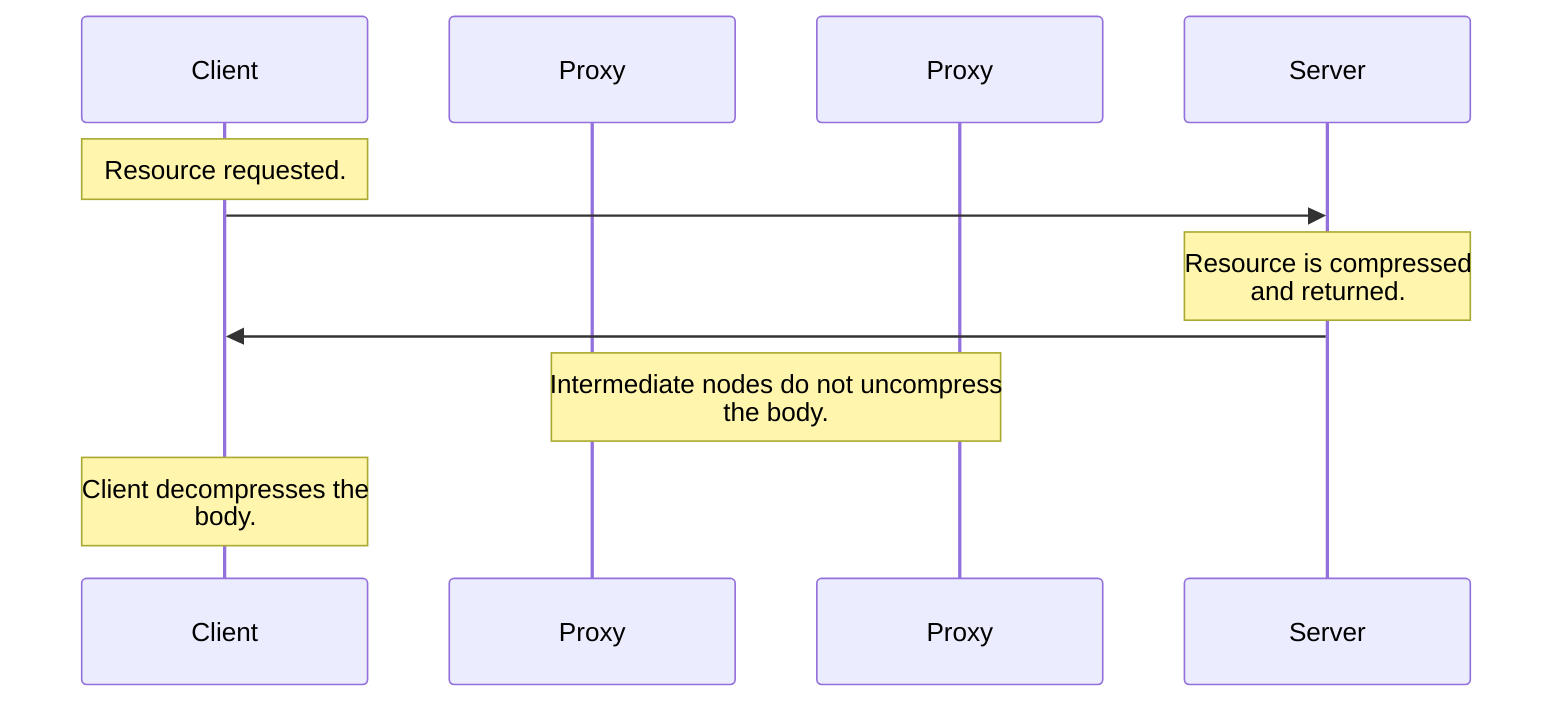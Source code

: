 %%{init: { "sequence": { "wrap": true, "width": 175, "noteAlign": "center", "messageAlign": "left" }} }%%

sequenceDiagram
    participant Client
    participant Proxy1 as Proxy
    participant Proxy2 as Proxy
    participant Server

    Note over Client: Resource requested.
    Client->>Server:
    Note over Server: Resource is compressed and returned.
    Server->>Client:
    Note over Proxy1,Proxy2: Intermediate nodes do not uncompress the body.
    Note over Client: Client decompresses the body.